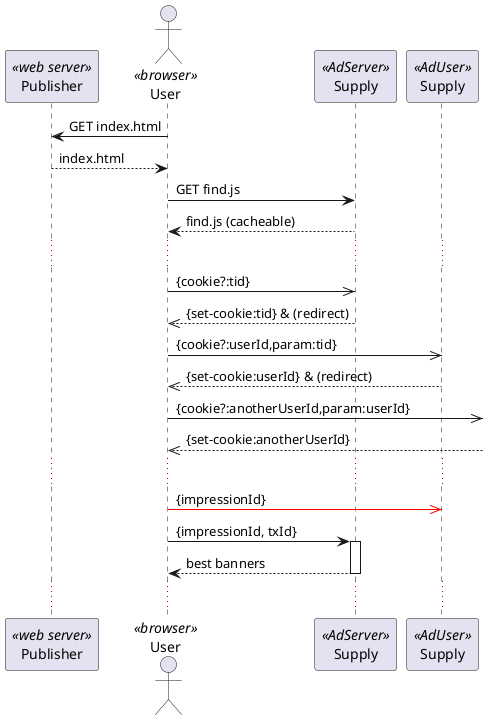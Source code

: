 @startuml
participant Publisher << web server >>
actor User << browser >>
participant Supply as Supply << AdServer >>
participant Supply as SupplyU << AdUser >>
 
User -> Publisher: GET index.html
User <-- Publisher: index.html

User -> Supply: GET find.js
User <-- Supply: find.js (cacheable)

...

User ->> Supply: {cookie?:tid}
Supply -->> User: {set-cookie:tid} & (redirect)
User ->> SupplyU: {cookie?:userId,param:tid}
SupplyU -->> User: {set-cookie:userId} & (redirect)
User ->>]: {cookie?:anotherUserId,param:userId}
]-->> User: {set-cookie:anotherUserId}

...

User -[#red]>> SupplyU: {impressionId}
User -> Supply: {impressionId, txId}
activate Supply
User <-- Supply: best banners
deactivate Supply
...

@enduml
